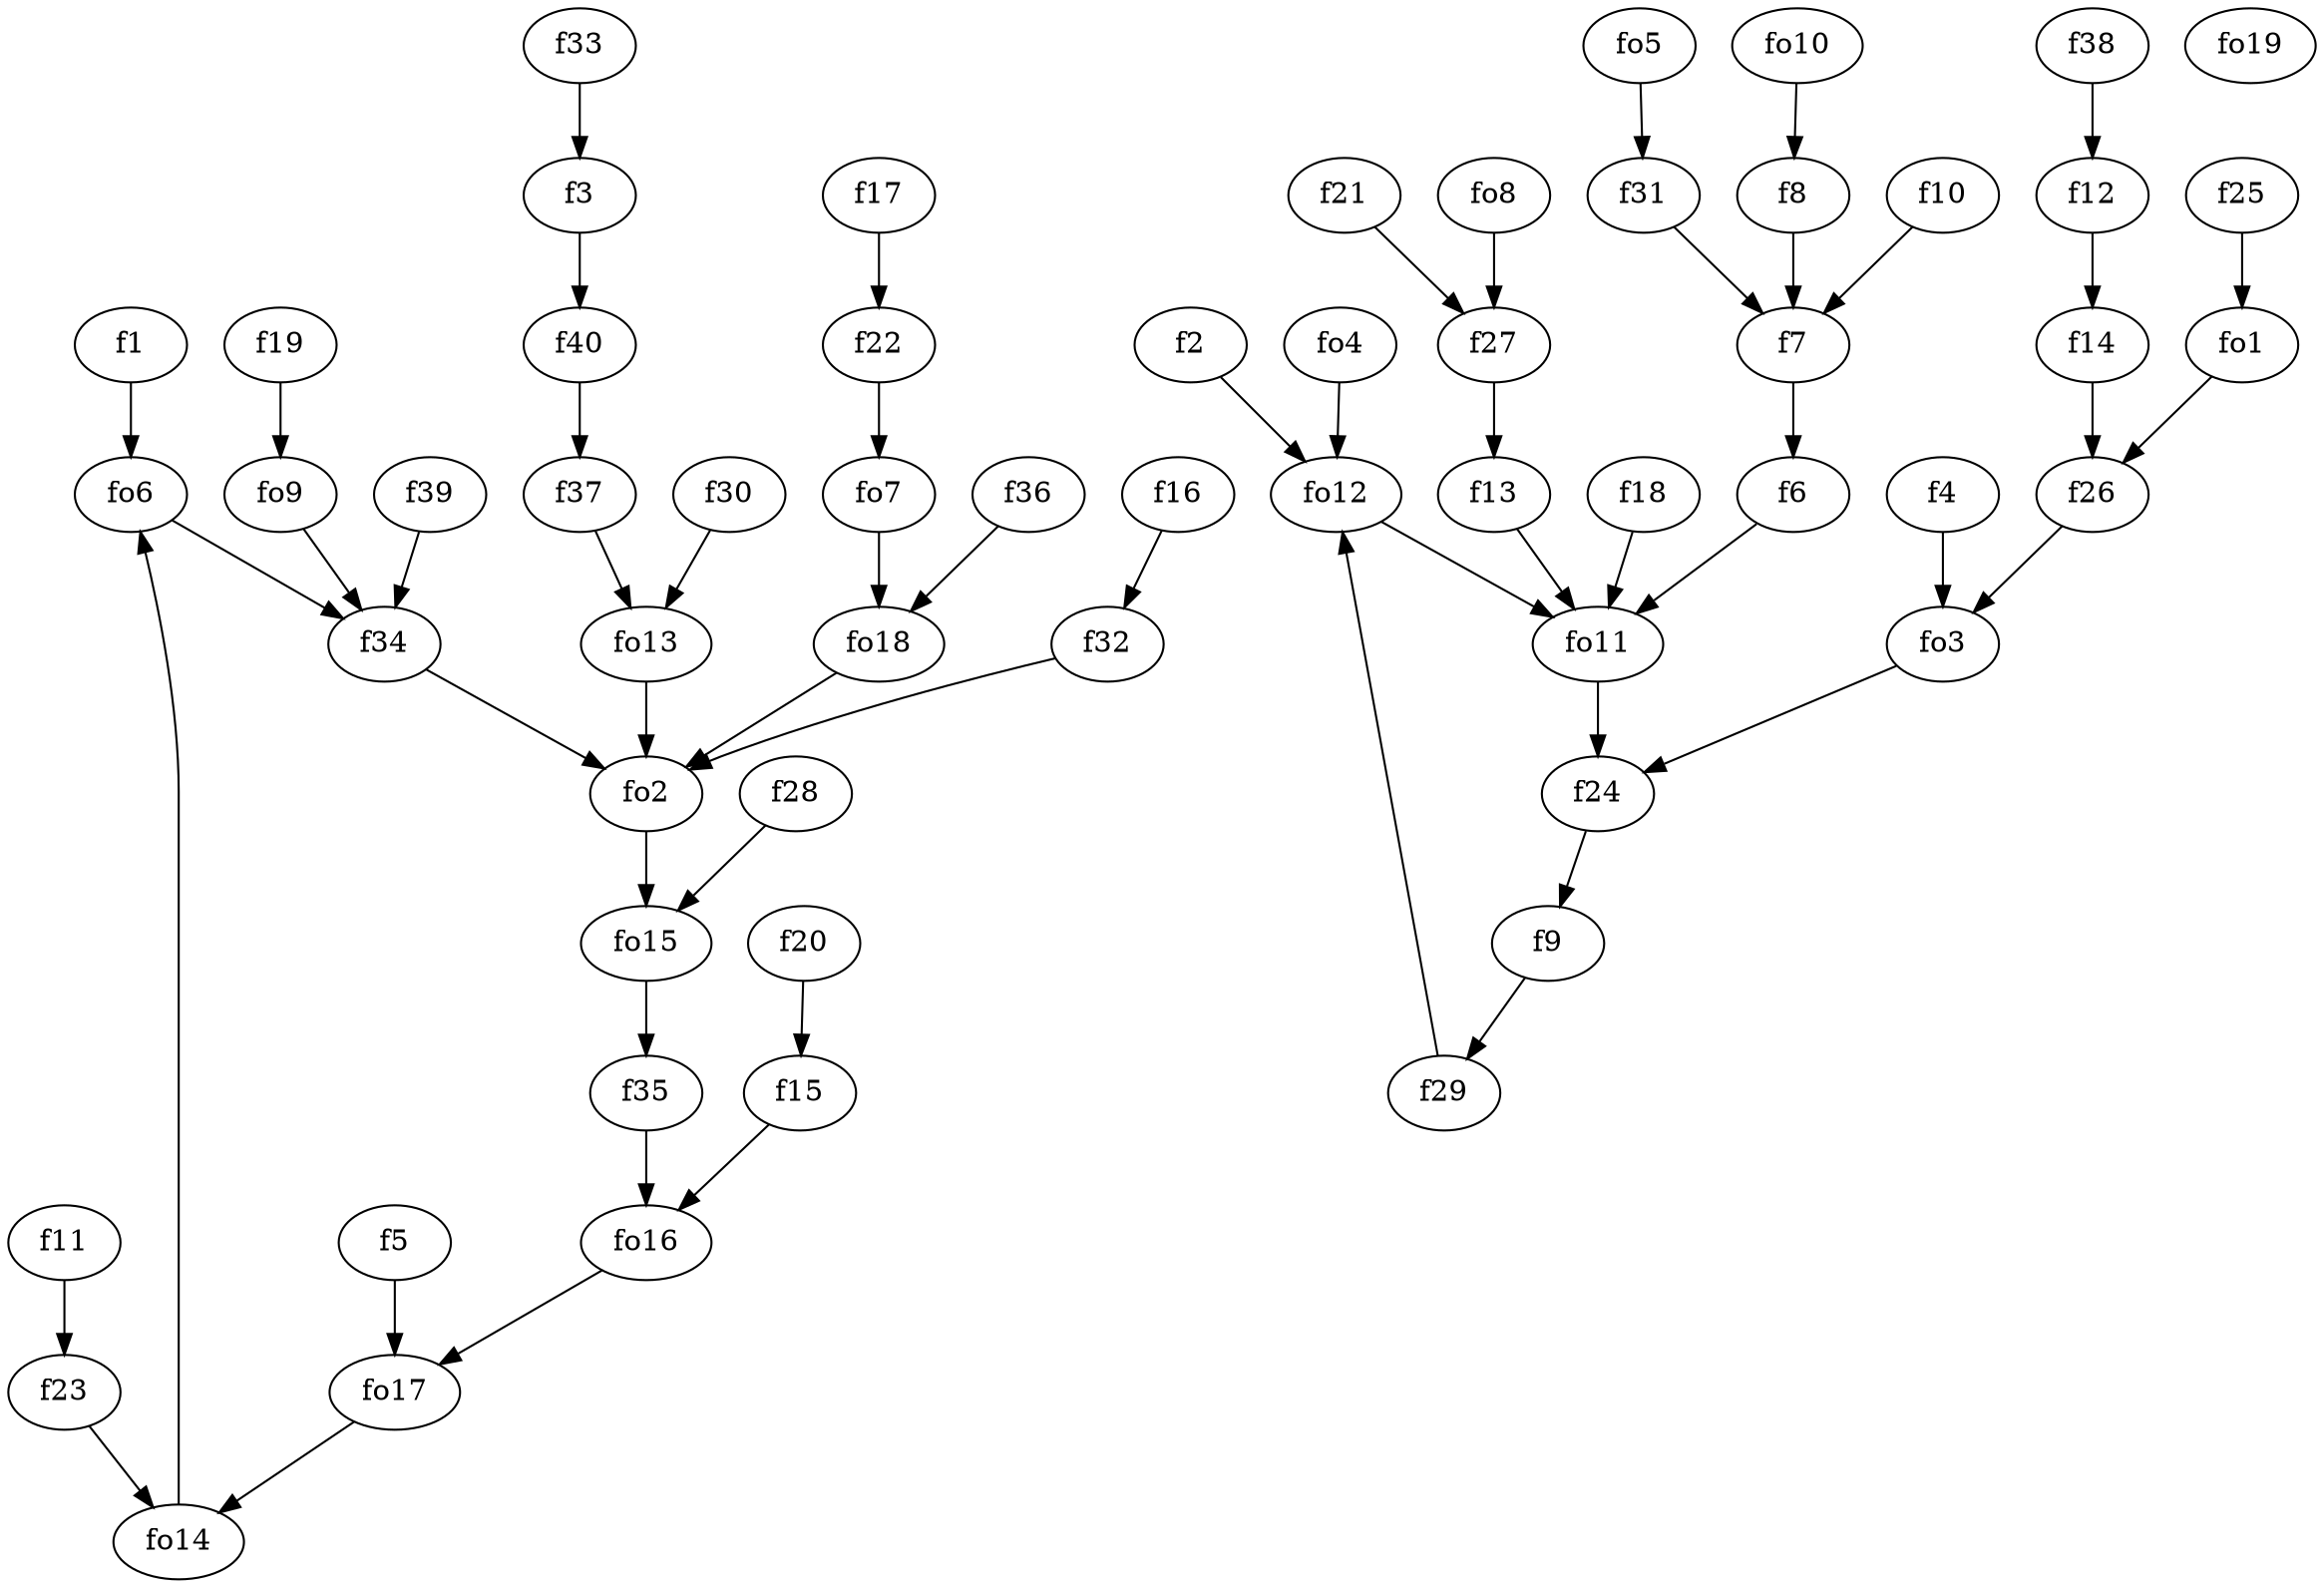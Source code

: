 strict digraph  {
f1;
f2;
f3;
f4;
f5;
f6;
f7;
f8;
f9;
f10;
f11;
f12;
f13;
f14;
f15;
f16;
f17;
f18;
f19;
f20;
f21;
f22;
f23;
f24;
f25;
f26;
f27;
f28;
f29;
f30;
f31;
f32;
f33;
f34;
f35;
f36;
f37;
f38;
f39;
f40;
fo1;
fo2;
fo3;
fo4;
fo5;
fo6;
fo7;
fo8;
fo9;
fo10;
fo11;
fo12;
fo13;
fo14;
fo15;
fo16;
fo17;
fo18;
fo19;
f1 -> fo6  [weight=2];
f2 -> fo12  [weight=2];
f3 -> f40  [weight=2];
f4 -> fo3  [weight=2];
f5 -> fo17  [weight=2];
f6 -> fo11  [weight=2];
f7 -> f6  [weight=2];
f8 -> f7  [weight=2];
f9 -> f29  [weight=2];
f10 -> f7  [weight=2];
f11 -> f23  [weight=2];
f12 -> f14  [weight=2];
f13 -> fo11  [weight=2];
f14 -> f26  [weight=2];
f15 -> fo16  [weight=2];
f16 -> f32  [weight=2];
f17 -> f22  [weight=2];
f18 -> fo11  [weight=2];
f19 -> fo9  [weight=2];
f20 -> f15  [weight=2];
f21 -> f27  [weight=2];
f22 -> fo7  [weight=2];
f23 -> fo14  [weight=2];
f24 -> f9  [weight=2];
f25 -> fo1  [weight=2];
f26 -> fo3  [weight=2];
f27 -> f13  [weight=2];
f28 -> fo15  [weight=2];
f29 -> fo12  [weight=2];
f30 -> fo13  [weight=2];
f31 -> f7  [weight=2];
f32 -> fo2  [weight=2];
f33 -> f3  [weight=2];
f34 -> fo2  [weight=2];
f35 -> fo16  [weight=2];
f36 -> fo18  [weight=2];
f37 -> fo13  [weight=2];
f38 -> f12  [weight=2];
f39 -> f34  [weight=2];
f40 -> f37  [weight=2];
fo1 -> f26  [weight=2];
fo2 -> fo15  [weight=2];
fo3 -> f24  [weight=2];
fo4 -> fo12  [weight=2];
fo5 -> f31  [weight=2];
fo6 -> f34  [weight=2];
fo7 -> fo18  [weight=2];
fo8 -> f27  [weight=2];
fo9 -> f34  [weight=2];
fo10 -> f8  [weight=2];
fo11 -> f24  [weight=2];
fo12 -> fo11  [weight=2];
fo13 -> fo2  [weight=2];
fo14 -> fo6  [weight=2];
fo15 -> f35  [weight=2];
fo16 -> fo17  [weight=2];
fo17 -> fo14  [weight=2];
fo18 -> fo2  [weight=2];
}
